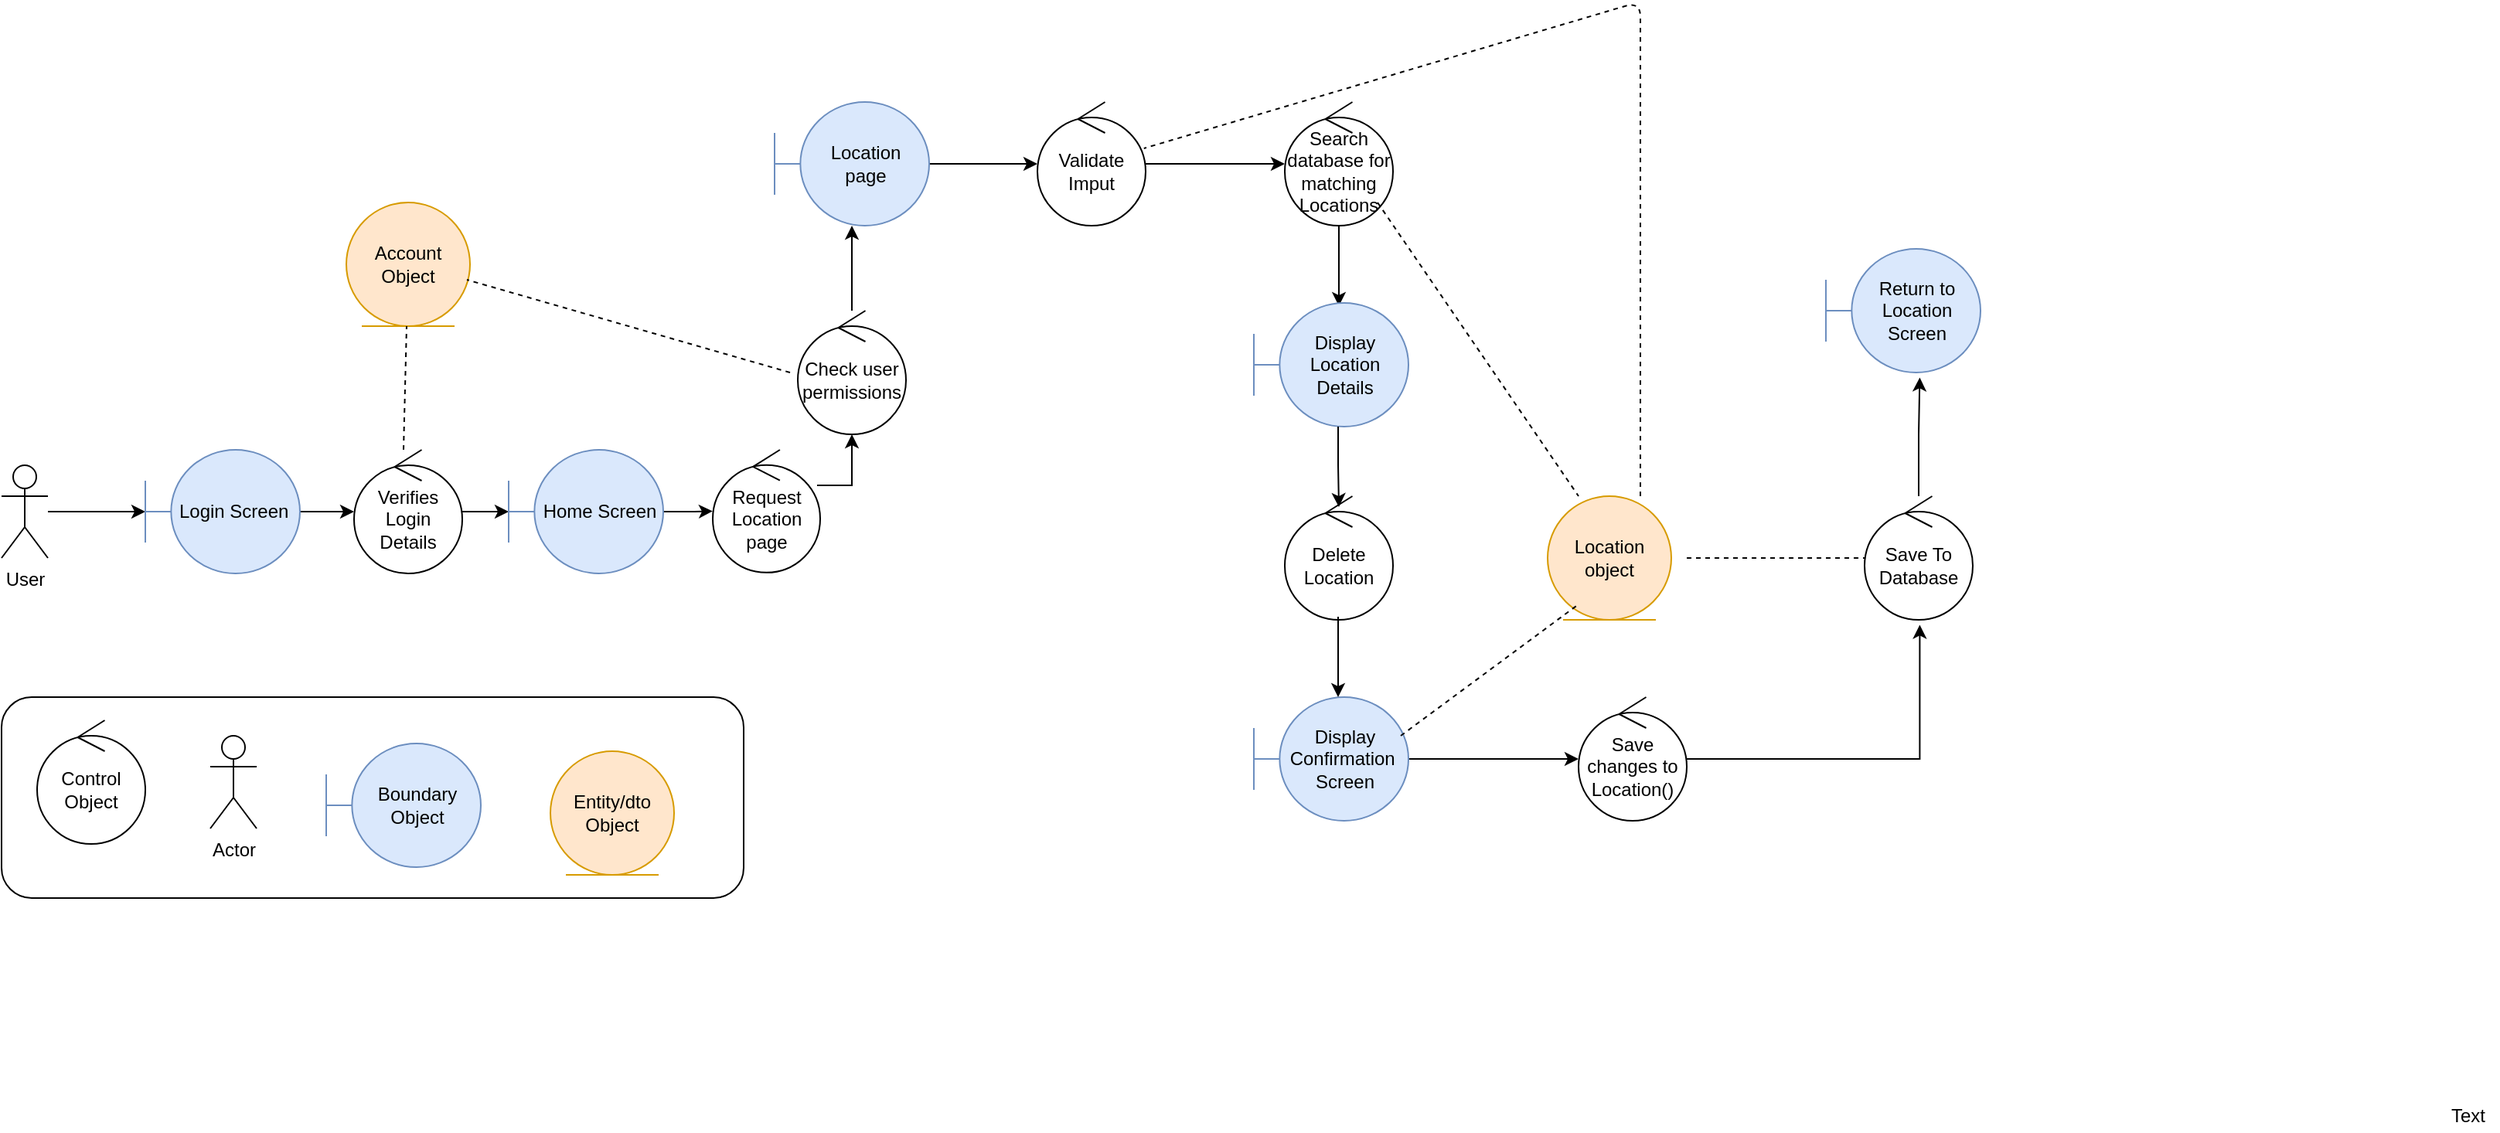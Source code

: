 <mxfile version="12.8.2" type="device"><diagram id="7yAr_BCp4zM3Zc-q9uC_" name="Delete Location Robustness"><mxGraphModel dx="1422" dy="745" grid="1" gridSize="10" guides="1" tooltips="1" connect="1" arrows="1" fold="1" page="1" pageScale="1" pageWidth="827" pageHeight="1169" math="0" shadow="0"><root><mxCell id="9QekkvGU7AhP-TTAsuPu-0"/><mxCell id="9QekkvGU7AhP-TTAsuPu-1" parent="9QekkvGU7AhP-TTAsuPu-0"/><mxCell id="4fNI3HHWbuOdxrG0zgcG-1" value="" style="rounded=1;whiteSpace=wrap;html=1;labelPosition=center;verticalLabelPosition=top;align=center;verticalAlign=bottom;" parent="9QekkvGU7AhP-TTAsuPu-1" vertex="1"><mxGeometry x="100" y="1130" width="480" height="130" as="geometry"/></mxCell><mxCell id="4fNI3HHWbuOdxrG0zgcG-2" value="Control Object" style="ellipse;shape=umlControl;whiteSpace=wrap;html=1;" parent="9QekkvGU7AhP-TTAsuPu-1" vertex="1"><mxGeometry x="123" y="1145" width="70" height="80" as="geometry"/></mxCell><mxCell id="4fNI3HHWbuOdxrG0zgcG-3" value="Actor" style="shape=umlActor;verticalLabelPosition=bottom;labelBackgroundColor=#ffffff;verticalAlign=top;html=1;" parent="9QekkvGU7AhP-TTAsuPu-1" vertex="1"><mxGeometry x="235" y="1155" width="30" height="60" as="geometry"/></mxCell><mxCell id="4fNI3HHWbuOdxrG0zgcG-4" value="Boundary Object" style="shape=umlBoundary;whiteSpace=wrap;html=1;fillColor=#dae8fc;strokeColor=#6c8ebf;" parent="9QekkvGU7AhP-TTAsuPu-1" vertex="1"><mxGeometry x="310" y="1160" width="100" height="80" as="geometry"/></mxCell><mxCell id="4fNI3HHWbuOdxrG0zgcG-5" value="&lt;div&gt;Entity/dto&lt;/div&gt;&lt;div&gt;Object&lt;/div&gt;" style="ellipse;shape=umlEntity;whiteSpace=wrap;html=1;fillColor=#ffe6cc;strokeColor=#d79b00;" parent="9QekkvGU7AhP-TTAsuPu-1" vertex="1"><mxGeometry x="455" y="1165" width="80" height="80" as="geometry"/></mxCell><mxCell id="vWbTMUbhRvvjG8bKx2Pi-0" style="edgeStyle=orthogonalEdgeStyle;rounded=0;orthogonalLoop=1;jettySize=auto;html=1;" parent="9QekkvGU7AhP-TTAsuPu-1" source="vWbTMUbhRvvjG8bKx2Pi-1" target="vWbTMUbhRvvjG8bKx2Pi-7" edge="1"><mxGeometry relative="1" as="geometry"/></mxCell><mxCell id="vWbTMUbhRvvjG8bKx2Pi-1" value="User" style="shape=umlActor;verticalLabelPosition=bottom;labelBackgroundColor=#ffffff;verticalAlign=top;html=1;" parent="9QekkvGU7AhP-TTAsuPu-1" vertex="1"><mxGeometry x="100" y="980" width="30" height="60" as="geometry"/></mxCell><mxCell id="vWbTMUbhRvvjG8bKx2Pi-2" style="edgeStyle=orthogonalEdgeStyle;rounded=0;orthogonalLoop=1;jettySize=auto;html=1;" parent="9QekkvGU7AhP-TTAsuPu-1" source="vWbTMUbhRvvjG8bKx2Pi-3" target="vWbTMUbhRvvjG8bKx2Pi-5" edge="1"><mxGeometry relative="1" as="geometry"/></mxCell><mxCell id="vWbTMUbhRvvjG8bKx2Pi-3" value="Verifies Login Details" style="ellipse;shape=umlControl;whiteSpace=wrap;html=1;" parent="9QekkvGU7AhP-TTAsuPu-1" vertex="1"><mxGeometry x="328" y="970" width="70" height="80" as="geometry"/></mxCell><mxCell id="vWbTMUbhRvvjG8bKx2Pi-4" style="edgeStyle=orthogonalEdgeStyle;rounded=0;orthogonalLoop=1;jettySize=auto;html=1;" parent="9QekkvGU7AhP-TTAsuPu-1" source="vWbTMUbhRvvjG8bKx2Pi-5" target="vWbTMUbhRvvjG8bKx2Pi-8" edge="1"><mxGeometry relative="1" as="geometry"><mxPoint x="573" y="1010" as="targetPoint"/></mxGeometry></mxCell><mxCell id="vWbTMUbhRvvjG8bKx2Pi-5" value="Home Screen" style="shape=umlBoundary;whiteSpace=wrap;html=1;fillColor=#dae8fc;strokeColor=#6c8ebf;" parent="9QekkvGU7AhP-TTAsuPu-1" vertex="1"><mxGeometry x="428" y="970" width="100" height="80" as="geometry"/></mxCell><mxCell id="vWbTMUbhRvvjG8bKx2Pi-6" style="edgeStyle=orthogonalEdgeStyle;rounded=0;orthogonalLoop=1;jettySize=auto;html=1;" parent="9QekkvGU7AhP-TTAsuPu-1" source="vWbTMUbhRvvjG8bKx2Pi-7" target="vWbTMUbhRvvjG8bKx2Pi-3" edge="1"><mxGeometry relative="1" as="geometry"/></mxCell><mxCell id="vWbTMUbhRvvjG8bKx2Pi-7" value="Login Screen&amp;nbsp;" style="shape=umlBoundary;whiteSpace=wrap;html=1;fillColor=#dae8fc;strokeColor=#6c8ebf;" parent="9QekkvGU7AhP-TTAsuPu-1" vertex="1"><mxGeometry x="193" y="970" width="100" height="80" as="geometry"/></mxCell><mxCell id="vWbTMUbhRvvjG8bKx2Pi-8" value="Request Location page" style="ellipse;shape=umlControl;whiteSpace=wrap;html=1;" parent="9QekkvGU7AhP-TTAsuPu-1" vertex="1"><mxGeometry x="560" y="970" width="69.5" height="79.43" as="geometry"/></mxCell><mxCell id="2uP526wEck3RR6FXqyIV-0" style="edgeStyle=orthogonalEdgeStyle;rounded=0;orthogonalLoop=1;jettySize=auto;html=1;" parent="9QekkvGU7AhP-TTAsuPu-1" source="2uP526wEck3RR6FXqyIV-1" target="2uP526wEck3RR6FXqyIV-11" edge="1"><mxGeometry relative="1" as="geometry"/></mxCell><mxCell id="2uP526wEck3RR6FXqyIV-1" value="Location&lt;br&gt;page" style="shape=umlBoundary;whiteSpace=wrap;html=1;fillColor=#dae8fc;strokeColor=#6c8ebf;" parent="9QekkvGU7AhP-TTAsuPu-1" vertex="1"><mxGeometry x="600" y="745" width="100" height="80" as="geometry"/></mxCell><mxCell id="2uP526wEck3RR6FXqyIV-3" style="edgeStyle=orthogonalEdgeStyle;rounded=0;orthogonalLoop=1;jettySize=auto;html=1;exitX=0.971;exitY=0.29;exitDx=0;exitDy=0;exitPerimeter=0;" parent="9QekkvGU7AhP-TTAsuPu-1" source="vWbTMUbhRvvjG8bKx2Pi-8" target="2uP526wEck3RR6FXqyIV-9" edge="1"><mxGeometry relative="1" as="geometry"><mxPoint x="650" y="945" as="sourcePoint"/><Array as="points"><mxPoint x="650" y="993"/><mxPoint x="650" y="993"/></Array></mxGeometry></mxCell><mxCell id="2uP526wEck3RR6FXqyIV-7" value="Location object" style="ellipse;shape=umlEntity;whiteSpace=wrap;html=1;fillColor=#ffe6cc;strokeColor=#d79b00;" parent="9QekkvGU7AhP-TTAsuPu-1" vertex="1"><mxGeometry x="1100" y="1000" width="80" height="80" as="geometry"/></mxCell><mxCell id="2uP526wEck3RR6FXqyIV-8" style="edgeStyle=orthogonalEdgeStyle;rounded=0;orthogonalLoop=1;jettySize=auto;html=1;" parent="9QekkvGU7AhP-TTAsuPu-1" source="2uP526wEck3RR6FXqyIV-9" edge="1"><mxGeometry relative="1" as="geometry"><mxPoint x="650" y="825" as="targetPoint"/></mxGeometry></mxCell><mxCell id="2uP526wEck3RR6FXqyIV-9" value="Check user permissions" style="ellipse;shape=umlControl;whiteSpace=wrap;html=1;" parent="9QekkvGU7AhP-TTAsuPu-1" vertex="1"><mxGeometry x="615" y="880" width="70" height="80" as="geometry"/></mxCell><mxCell id="2uP526wEck3RR6FXqyIV-10" style="edgeStyle=orthogonalEdgeStyle;rounded=0;orthogonalLoop=1;jettySize=auto;html=1;" parent="9QekkvGU7AhP-TTAsuPu-1" source="2uP526wEck3RR6FXqyIV-11" edge="1"><mxGeometry relative="1" as="geometry"><mxPoint x="930" y="785" as="targetPoint"/></mxGeometry></mxCell><mxCell id="2uP526wEck3RR6FXqyIV-11" value="Validate Imput" style="ellipse;shape=umlControl;whiteSpace=wrap;html=1;" parent="9QekkvGU7AhP-TTAsuPu-1" vertex="1"><mxGeometry x="770" y="745" width="70" height="80" as="geometry"/></mxCell><mxCell id="2uP526wEck3RR6FXqyIV-16" value="" style="endArrow=none;dashed=1;html=1;" parent="9QekkvGU7AhP-TTAsuPu-1" target="2uP526wEck3RR6FXqyIV-11" edge="1"><mxGeometry width="50" height="50" relative="1" as="geometry"><mxPoint x="1160" y="1000" as="sourcePoint"/><mxPoint x="863.5" y="1030" as="targetPoint"/><Array as="points"><mxPoint x="1160" y="840"/><mxPoint x="1160" y="680"/></Array></mxGeometry></mxCell><mxCell id="4wCUT3PT_Zcp0UTPmAJ5-0" value="Account Object" style="ellipse;shape=umlEntity;whiteSpace=wrap;html=1;fillColor=#ffe6cc;strokeColor=#d79b00;" parent="9QekkvGU7AhP-TTAsuPu-1" vertex="1"><mxGeometry x="323" y="810" width="80" height="80" as="geometry"/></mxCell><mxCell id="4wCUT3PT_Zcp0UTPmAJ5-1" value="" style="endArrow=none;dashed=1;html=1;" parent="9QekkvGU7AhP-TTAsuPu-1" target="4wCUT3PT_Zcp0UTPmAJ5-0" edge="1"><mxGeometry width="50" height="50" relative="1" as="geometry"><mxPoint x="360" y="970" as="sourcePoint"/><mxPoint x="407" y="710" as="targetPoint"/></mxGeometry></mxCell><mxCell id="stW11Zzivgbd7Kfpg1dk-7" style="edgeStyle=orthogonalEdgeStyle;rounded=0;orthogonalLoop=1;jettySize=auto;html=1;entryX=0.55;entryY=0.025;entryDx=0;entryDy=0;entryPerimeter=0;" parent="9QekkvGU7AhP-TTAsuPu-1" source="5dFuce0gycueYoBYAu4y-0" target="stW11Zzivgbd7Kfpg1dk-2" edge="1"><mxGeometry relative="1" as="geometry"/></mxCell><mxCell id="5dFuce0gycueYoBYAu4y-0" value="Search database for matching Locations" style="ellipse;shape=umlControl;whiteSpace=wrap;html=1;" parent="9QekkvGU7AhP-TTAsuPu-1" vertex="1"><mxGeometry x="930" y="745" width="70" height="80" as="geometry"/></mxCell><mxCell id="stW11Zzivgbd7Kfpg1dk-1" value="Delete Location" style="ellipse;shape=umlControl;whiteSpace=wrap;html=1;" parent="9QekkvGU7AhP-TTAsuPu-1" vertex="1"><mxGeometry x="930" y="1000" width="70" height="80" as="geometry"/></mxCell><mxCell id="stW11Zzivgbd7Kfpg1dk-2" value="Display Location Details" style="shape=umlBoundary;whiteSpace=wrap;html=1;fillColor=#dae8fc;strokeColor=#6c8ebf;" parent="9QekkvGU7AhP-TTAsuPu-1" vertex="1"><mxGeometry x="910" y="875" width="100" height="80" as="geometry"/></mxCell><mxCell id="fU1bqLvA9VywfhROmHzh-11" style="edgeStyle=orthogonalEdgeStyle;rounded=0;orthogonalLoop=1;jettySize=auto;html=1;" parent="9QekkvGU7AhP-TTAsuPu-1" source="stW11Zzivgbd7Kfpg1dk-4" target="fU1bqLvA9VywfhROmHzh-1" edge="1"><mxGeometry relative="1" as="geometry"/></mxCell><mxCell id="stW11Zzivgbd7Kfpg1dk-4" value="Display Confirmation&amp;nbsp;&lt;br&gt;Screen" style="shape=umlBoundary;whiteSpace=wrap;html=1;fillColor=#dae8fc;strokeColor=#6c8ebf;" parent="9QekkvGU7AhP-TTAsuPu-1" vertex="1"><mxGeometry x="910" y="1130" width="100" height="80" as="geometry"/></mxCell><mxCell id="ZsELskHswjqsdrISS1nS-0" style="edgeStyle=orthogonalEdgeStyle;rounded=0;orthogonalLoop=1;jettySize=auto;html=1;" parent="9QekkvGU7AhP-TTAsuPu-1" edge="1"><mxGeometry relative="1" as="geometry"><mxPoint x="964.5" y="955" as="sourcePoint"/><mxPoint x="965" y="1007" as="targetPoint"/><Array as="points"><mxPoint x="964.5" y="980"/><mxPoint x="964.5" y="980"/></Array></mxGeometry></mxCell><mxCell id="ZsELskHswjqsdrISS1nS-1" style="edgeStyle=orthogonalEdgeStyle;rounded=0;orthogonalLoop=1;jettySize=auto;html=1;entryX=0.55;entryY=0.025;entryDx=0;entryDy=0;entryPerimeter=0;" parent="9QekkvGU7AhP-TTAsuPu-1" edge="1"><mxGeometry relative="1" as="geometry"><mxPoint x="964.5" y="1078" as="sourcePoint"/><mxPoint x="964.5" y="1130" as="targetPoint"/></mxGeometry></mxCell><mxCell id="Tg0ow2p-Cl0G5fbE6ax1-3" value="" style="endArrow=none;dashed=1;html=1;entryX=0.975;entryY=0.625;entryDx=0;entryDy=0;entryPerimeter=0;" parent="9QekkvGU7AhP-TTAsuPu-1" target="4wCUT3PT_Zcp0UTPmAJ5-0" edge="1"><mxGeometry width="50" height="50" relative="1" as="geometry"><mxPoint x="610" y="920" as="sourcePoint"/><mxPoint x="520" y="860" as="targetPoint"/></mxGeometry></mxCell><mxCell id="fU1bqLvA9VywfhROmHzh-12" style="edgeStyle=orthogonalEdgeStyle;rounded=0;orthogonalLoop=1;jettySize=auto;html=1;entryX=0.51;entryY=1.04;entryDx=0;entryDy=0;entryPerimeter=0;" parent="9QekkvGU7AhP-TTAsuPu-1" source="fU1bqLvA9VywfhROmHzh-1" target="fU1bqLvA9VywfhROmHzh-6" edge="1"><mxGeometry relative="1" as="geometry"/></mxCell><mxCell id="fU1bqLvA9VywfhROmHzh-1" value="Save changes to Location()" style="ellipse;shape=umlControl;whiteSpace=wrap;html=1;" parent="9QekkvGU7AhP-TTAsuPu-1" vertex="1"><mxGeometry x="1120" y="1130" width="70" height="80" as="geometry"/></mxCell><mxCell id="fU1bqLvA9VywfhROmHzh-5" value="Return to Location Screen" style="shape=umlBoundary;whiteSpace=wrap;html=1;fillColor=#dae8fc;strokeColor=#6c8ebf;" parent="9QekkvGU7AhP-TTAsuPu-1" vertex="1"><mxGeometry x="1280" y="840" width="100" height="80" as="geometry"/></mxCell><mxCell id="HUZVGjjhe9ls_4smRK2I-1" style="edgeStyle=orthogonalEdgeStyle;rounded=0;orthogonalLoop=1;jettySize=auto;html=1;entryX=0.607;entryY=1.04;entryDx=0;entryDy=0;entryPerimeter=0;" parent="9QekkvGU7AhP-TTAsuPu-1" source="fU1bqLvA9VywfhROmHzh-6" target="fU1bqLvA9VywfhROmHzh-5" edge="1"><mxGeometry relative="1" as="geometry"/></mxCell><mxCell id="fU1bqLvA9VywfhROmHzh-6" value="Save To Database" style="ellipse;shape=umlControl;whiteSpace=wrap;html=1;" parent="9QekkvGU7AhP-TTAsuPu-1" vertex="1"><mxGeometry x="1305" y="1000" width="70" height="80" as="geometry"/></mxCell><mxCell id="fU1bqLvA9VywfhROmHzh-7" value="" style="endArrow=none;dashed=1;html=1;exitX=1;exitY=0.5;exitDx=0;exitDy=0;" parent="9QekkvGU7AhP-TTAsuPu-1" target="fU1bqLvA9VywfhROmHzh-6" edge="1"><mxGeometry width="50" height="50" relative="1" as="geometry"><mxPoint x="1190" y="1040" as="sourcePoint"/><mxPoint x="1280" y="1090" as="targetPoint"/></mxGeometry></mxCell><mxCell id="fU1bqLvA9VywfhROmHzh-8" value="Text" style="text;html=1;align=center;verticalAlign=middle;resizable=0;points=[];autosize=1;" parent="9QekkvGU7AhP-TTAsuPu-1" vertex="1"><mxGeometry x="1675" y="1391" width="40" height="20" as="geometry"/></mxCell><mxCell id="fU1bqLvA9VywfhROmHzh-9" value="" style="endArrow=none;dashed=1;html=1;exitX=0.75;exitY=0.063;exitDx=0;exitDy=0;exitPerimeter=0;" parent="9QekkvGU7AhP-TTAsuPu-1" edge="1"><mxGeometry width="50" height="50" relative="1" as="geometry"><mxPoint x="1005.0" y="1155.0" as="sourcePoint"/><mxPoint x="1120.0" y="1069.96" as="targetPoint"/><Array as="points"><mxPoint x="1120" y="1069.96"/></Array></mxGeometry></mxCell><mxCell id="1qKsVe6WF6T7ILAUIcUO-0" value="" style="endArrow=none;dashed=1;html=1;entryX=0.25;entryY=0;entryDx=0;entryDy=0;entryPerimeter=0;" edge="1" parent="9QekkvGU7AhP-TTAsuPu-1" target="2uP526wEck3RR6FXqyIV-7"><mxGeometry width="50" height="50" relative="1" as="geometry"><mxPoint x="990" y="810" as="sourcePoint"/><mxPoint x="1135" y="894.96" as="targetPoint"/><Array as="points"><mxPoint x="990" y="810"/></Array></mxGeometry></mxCell></root></mxGraphModel></diagram></mxfile>